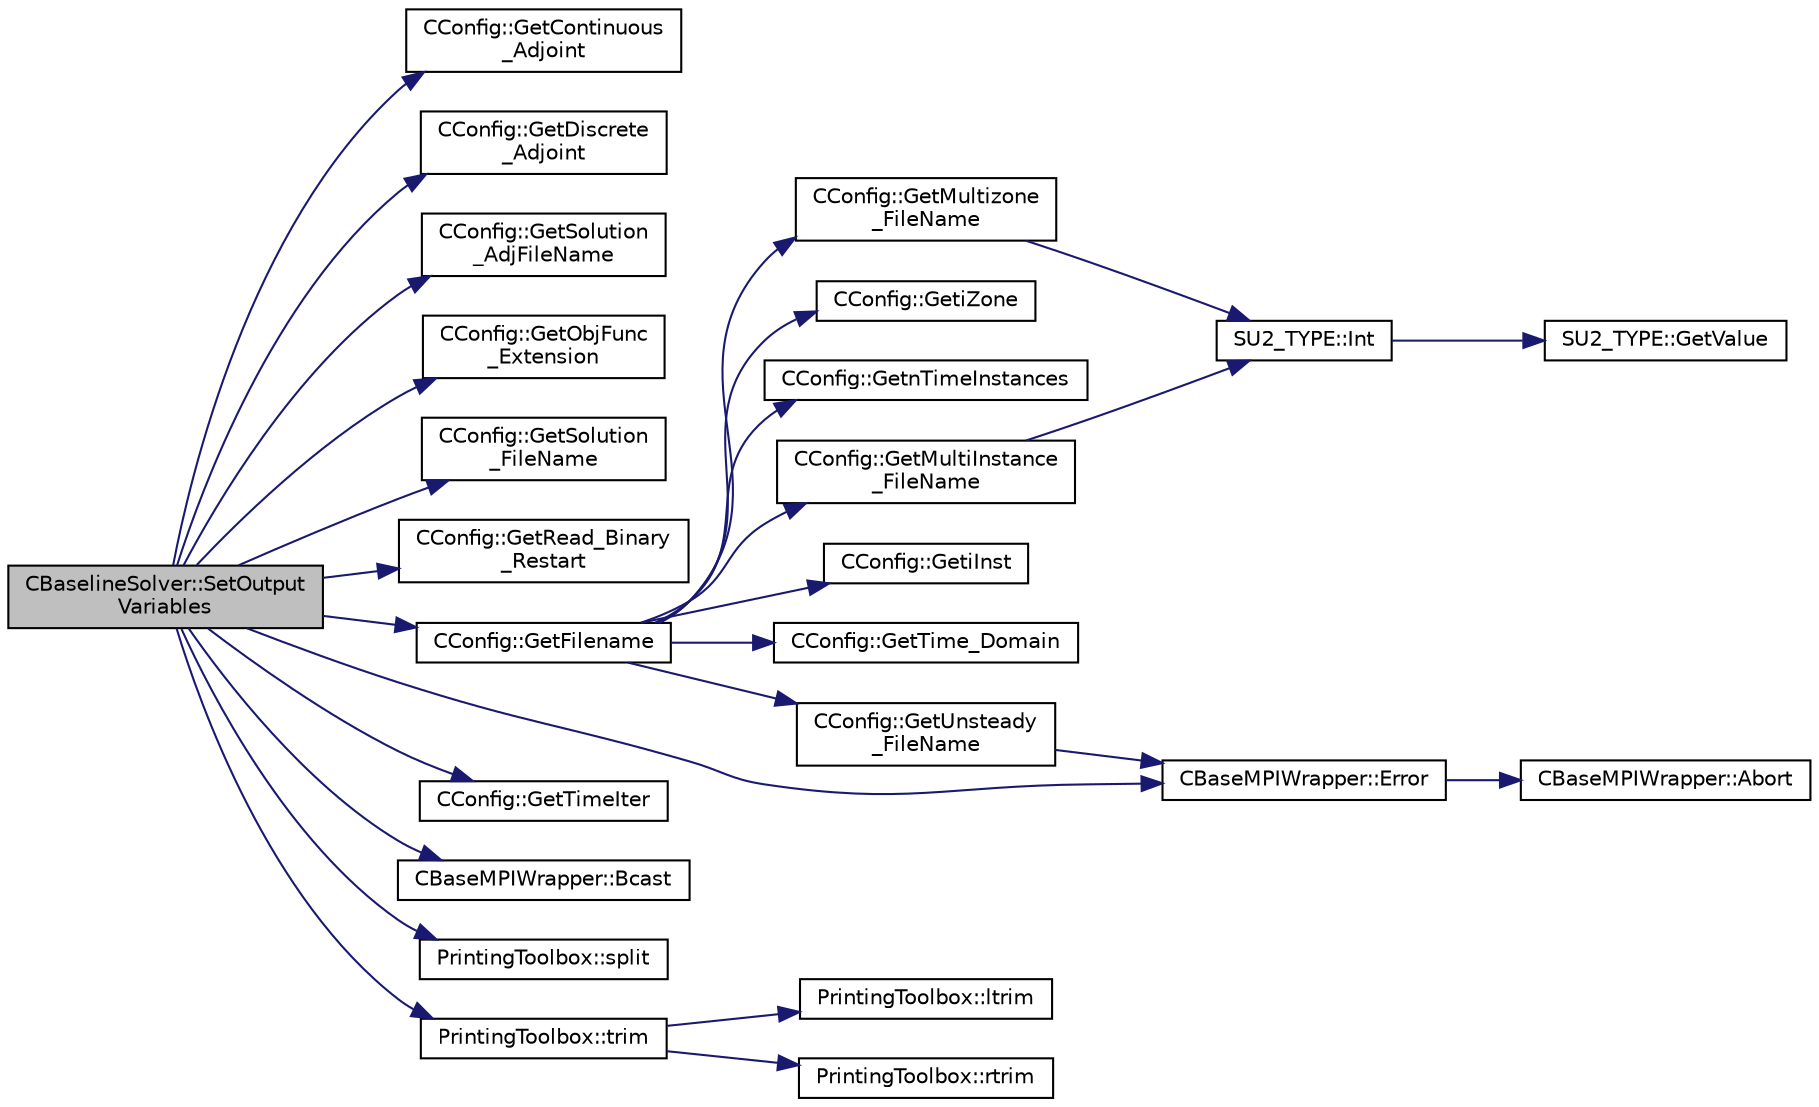 digraph "CBaselineSolver::SetOutputVariables"
{
  edge [fontname="Helvetica",fontsize="10",labelfontname="Helvetica",labelfontsize="10"];
  node [fontname="Helvetica",fontsize="10",shape=record];
  rankdir="LR";
  Node177 [label="CBaselineSolver::SetOutput\lVariables",height=0.2,width=0.4,color="black", fillcolor="grey75", style="filled", fontcolor="black"];
  Node177 -> Node178 [color="midnightblue",fontsize="10",style="solid",fontname="Helvetica"];
  Node178 [label="CConfig::GetContinuous\l_Adjoint",height=0.2,width=0.4,color="black", fillcolor="white", style="filled",URL="$class_c_config.html#a2917fd8eeb6a8bf275a3fc351aac2a5e",tooltip="Determines if problem is adjoint. "];
  Node177 -> Node179 [color="midnightblue",fontsize="10",style="solid",fontname="Helvetica"];
  Node179 [label="CConfig::GetDiscrete\l_Adjoint",height=0.2,width=0.4,color="black", fillcolor="white", style="filled",URL="$class_c_config.html#abe9f117dab934d76e518a9e8e40b142a",tooltip="Get the indicator whether we are solving an discrete adjoint problem. "];
  Node177 -> Node180 [color="midnightblue",fontsize="10",style="solid",fontname="Helvetica"];
  Node180 [label="CConfig::GetSolution\l_AdjFileName",height=0.2,width=0.4,color="black", fillcolor="white", style="filled",URL="$class_c_config.html#a5462c8f508ec750d265d4ec8ae21fc80",tooltip="Get the name of the file with the solution of the adjoint flow problem with drag objective function..."];
  Node177 -> Node181 [color="midnightblue",fontsize="10",style="solid",fontname="Helvetica"];
  Node181 [label="CConfig::GetObjFunc\l_Extension",height=0.2,width=0.4,color="black", fillcolor="white", style="filled",URL="$class_c_config.html#ad735d24b1c344410abea90ac9c6bb226",tooltip="Append the input filename string with the appropriate objective function extension. "];
  Node177 -> Node182 [color="midnightblue",fontsize="10",style="solid",fontname="Helvetica"];
  Node182 [label="CConfig::GetSolution\l_FileName",height=0.2,width=0.4,color="black", fillcolor="white", style="filled",URL="$class_c_config.html#a90d768708abc0f55180279efbea01485",tooltip="Get the name of the file with the solution of the flow problem. "];
  Node177 -> Node183 [color="midnightblue",fontsize="10",style="solid",fontname="Helvetica"];
  Node183 [label="CConfig::GetRead_Binary\l_Restart",height=0.2,width=0.4,color="black", fillcolor="white", style="filled",URL="$class_c_config.html#a37f4ffc9f97f54715ea40e411e60670f",tooltip="Flag for whether binary SU2 native restart files are read. "];
  Node177 -> Node184 [color="midnightblue",fontsize="10",style="solid",fontname="Helvetica"];
  Node184 [label="CConfig::GetFilename",height=0.2,width=0.4,color="black", fillcolor="white", style="filled",URL="$class_c_config.html#a71b8b08c6c1ba23c9ba1ed687bb635dc",tooltip="Add any numbers necessary to the filename (iteration number, zone ID ...) "];
  Node184 -> Node185 [color="midnightblue",fontsize="10",style="solid",fontname="Helvetica"];
  Node185 [label="CConfig::GetMultizone\l_FileName",height=0.2,width=0.4,color="black", fillcolor="white", style="filled",URL="$class_c_config.html#af4d81fc4ec805bb4a89f3739048d8824",tooltip="Append the zone index to the restart or the solution files. "];
  Node185 -> Node186 [color="midnightblue",fontsize="10",style="solid",fontname="Helvetica"];
  Node186 [label="SU2_TYPE::Int",height=0.2,width=0.4,color="black", fillcolor="white", style="filled",URL="$namespace_s_u2___t_y_p_e.html#a6b48817766d8a6486caa2807a52f6bae",tooltip="Casts the primitive value to int (uses GetValue, already implemented for each type). "];
  Node186 -> Node187 [color="midnightblue",fontsize="10",style="solid",fontname="Helvetica"];
  Node187 [label="SU2_TYPE::GetValue",height=0.2,width=0.4,color="black", fillcolor="white", style="filled",URL="$namespace_s_u2___t_y_p_e.html#a0ed43473f5a450ce028d088427bf10cb",tooltip="Get the (primitive) value of the datatype (needs to be implemented for each new type). "];
  Node184 -> Node188 [color="midnightblue",fontsize="10",style="solid",fontname="Helvetica"];
  Node188 [label="CConfig::GetiZone",height=0.2,width=0.4,color="black", fillcolor="white", style="filled",URL="$class_c_config.html#ac09e21f44792b38adb3f933a4426b25f",tooltip="Provides the number of varaibles. "];
  Node184 -> Node189 [color="midnightblue",fontsize="10",style="solid",fontname="Helvetica"];
  Node189 [label="CConfig::GetnTimeInstances",height=0.2,width=0.4,color="black", fillcolor="white", style="filled",URL="$class_c_config.html#a2e52fd45c8b5179c9cb3ce5fff935f11",tooltip="Retrieves the number of periodic time instances for Harmonic Balance. "];
  Node184 -> Node190 [color="midnightblue",fontsize="10",style="solid",fontname="Helvetica"];
  Node190 [label="CConfig::GetMultiInstance\l_FileName",height=0.2,width=0.4,color="black", fillcolor="white", style="filled",URL="$class_c_config.html#aa09a28009de12d84ac2e640489bc70fe",tooltip="Append the instance index to the restart or the solution files. "];
  Node190 -> Node186 [color="midnightblue",fontsize="10",style="solid",fontname="Helvetica"];
  Node184 -> Node191 [color="midnightblue",fontsize="10",style="solid",fontname="Helvetica"];
  Node191 [label="CConfig::GetiInst",height=0.2,width=0.4,color="black", fillcolor="white", style="filled",URL="$class_c_config.html#a13643de8d58ed6b848b193eae54c97e8",tooltip="Get the current instance. "];
  Node184 -> Node192 [color="midnightblue",fontsize="10",style="solid",fontname="Helvetica"];
  Node192 [label="CConfig::GetTime_Domain",height=0.2,width=0.4,color="black", fillcolor="white", style="filled",URL="$class_c_config.html#a6a11350b3c8d7577318be43cda6f7292",tooltip="Check if the multizone problem is solved for time domain. "];
  Node184 -> Node193 [color="midnightblue",fontsize="10",style="solid",fontname="Helvetica"];
  Node193 [label="CConfig::GetUnsteady\l_FileName",height=0.2,width=0.4,color="black", fillcolor="white", style="filled",URL="$class_c_config.html#a58c909cea24176adb2b2e9115fa6de7f",tooltip="Augment the input filename with the iteration number for an unsteady file. "];
  Node193 -> Node194 [color="midnightblue",fontsize="10",style="solid",fontname="Helvetica"];
  Node194 [label="CBaseMPIWrapper::Error",height=0.2,width=0.4,color="black", fillcolor="white", style="filled",URL="$class_c_base_m_p_i_wrapper.html#a04457c47629bda56704e6a8804833eeb"];
  Node194 -> Node195 [color="midnightblue",fontsize="10",style="solid",fontname="Helvetica"];
  Node195 [label="CBaseMPIWrapper::Abort",height=0.2,width=0.4,color="black", fillcolor="white", style="filled",URL="$class_c_base_m_p_i_wrapper.html#a21ef5681e2acb532d345e9bab173ef07"];
  Node177 -> Node196 [color="midnightblue",fontsize="10",style="solid",fontname="Helvetica"];
  Node196 [label="CConfig::GetTimeIter",height=0.2,width=0.4,color="black", fillcolor="white", style="filled",URL="$class_c_config.html#aa659f28a1d71b0924944a9fb248e3d6e",tooltip="Get the current time iteration number. "];
  Node177 -> Node194 [color="midnightblue",fontsize="10",style="solid",fontname="Helvetica"];
  Node177 -> Node197 [color="midnightblue",fontsize="10",style="solid",fontname="Helvetica"];
  Node197 [label="CBaseMPIWrapper::Bcast",height=0.2,width=0.4,color="black", fillcolor="white", style="filled",URL="$class_c_base_m_p_i_wrapper.html#ae816a2f124ea5ae95337418462514df5"];
  Node177 -> Node198 [color="midnightblue",fontsize="10",style="solid",fontname="Helvetica"];
  Node198 [label="PrintingToolbox::split",height=0.2,width=0.4,color="black", fillcolor="white", style="filled",URL="$namespace_printing_toolbox.html#abd4b09ef601c48797157b3576d4c7141"];
  Node177 -> Node199 [color="midnightblue",fontsize="10",style="solid",fontname="Helvetica"];
  Node199 [label="PrintingToolbox::trim",height=0.2,width=0.4,color="black", fillcolor="white", style="filled",URL="$namespace_printing_toolbox.html#a8d3bf1566f372942cfb12952d4fca751"];
  Node199 -> Node200 [color="midnightblue",fontsize="10",style="solid",fontname="Helvetica"];
  Node200 [label="PrintingToolbox::ltrim",height=0.2,width=0.4,color="black", fillcolor="white", style="filled",URL="$namespace_printing_toolbox.html#a434608584a5874efeb4799797cdda637"];
  Node199 -> Node201 [color="midnightblue",fontsize="10",style="solid",fontname="Helvetica"];
  Node201 [label="PrintingToolbox::rtrim",height=0.2,width=0.4,color="black", fillcolor="white", style="filled",URL="$namespace_printing_toolbox.html#a60e271bb6995e55d8c0a0522b714940d"];
}
